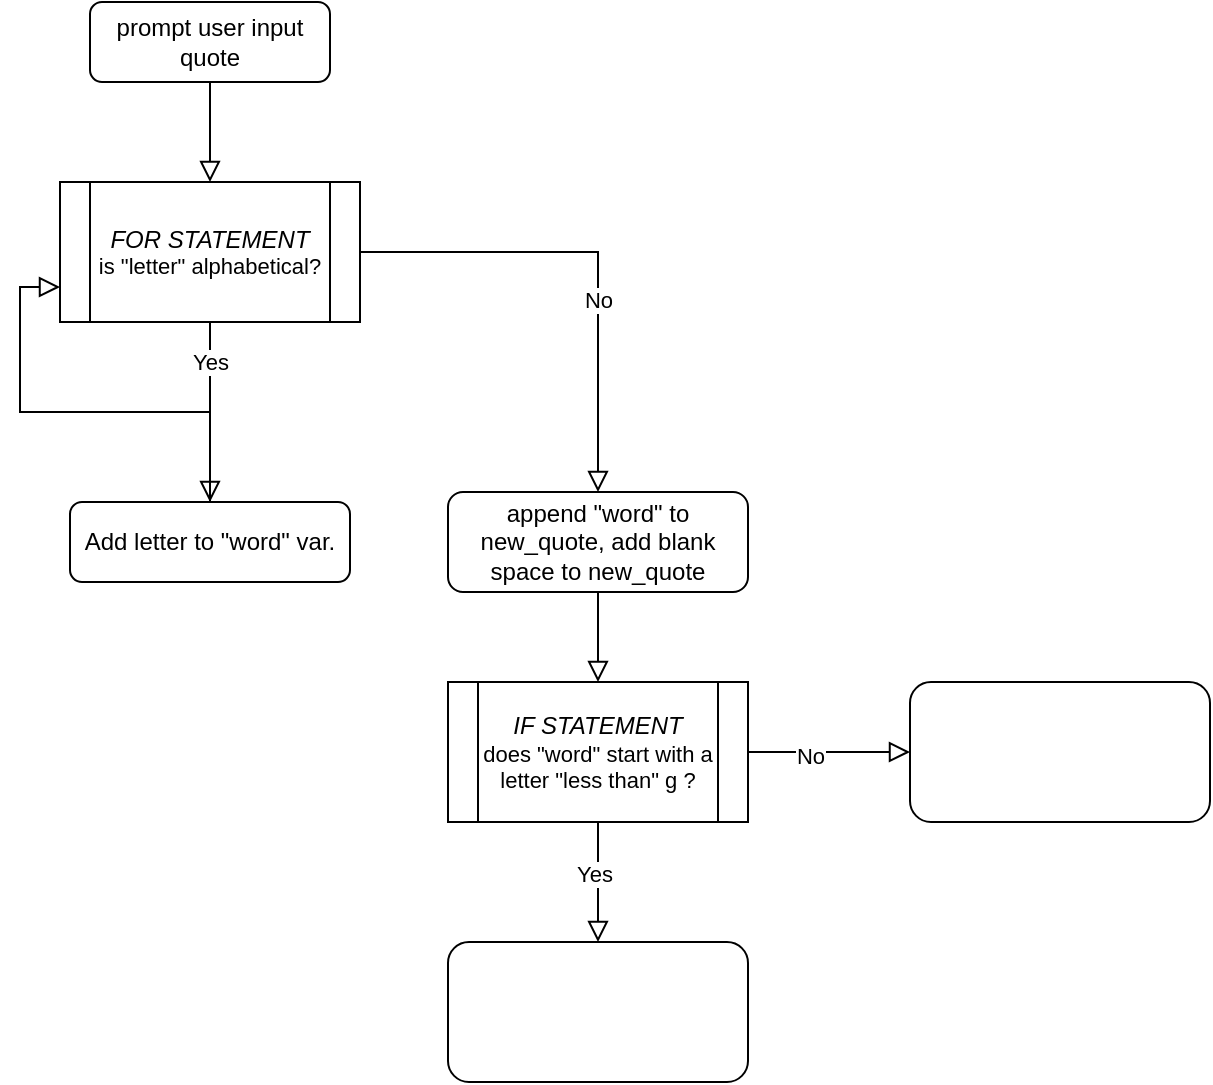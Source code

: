 <mxfile version="22.0.8" type="github">
  <diagram id="C5RBs43oDa-KdzZeNtuy" name="Page-1">
    <mxGraphModel dx="1060" dy="593" grid="1" gridSize="10" guides="1" tooltips="1" connect="1" arrows="1" fold="1" page="1" pageScale="1" pageWidth="1200" pageHeight="1600" math="0" shadow="0">
      <root>
        <mxCell id="WIyWlLk6GJQsqaUBKTNV-0" />
        <mxCell id="WIyWlLk6GJQsqaUBKTNV-1" parent="WIyWlLk6GJQsqaUBKTNV-0" />
        <mxCell id="WIyWlLk6GJQsqaUBKTNV-2" value="" style="rounded=0;html=1;jettySize=auto;orthogonalLoop=1;fontSize=11;endArrow=block;endFill=0;endSize=8;strokeWidth=1;shadow=0;labelBackgroundColor=none;edgeStyle=orthogonalEdgeStyle;" parent="WIyWlLk6GJQsqaUBKTNV-1" source="WIyWlLk6GJQsqaUBKTNV-3" edge="1">
          <mxGeometry relative="1" as="geometry">
            <mxPoint x="220" y="170" as="targetPoint" />
          </mxGeometry>
        </mxCell>
        <mxCell id="WIyWlLk6GJQsqaUBKTNV-3" value="prompt user input quote" style="rounded=1;whiteSpace=wrap;html=1;fontSize=12;glass=0;strokeWidth=1;shadow=0;" parent="WIyWlLk6GJQsqaUBKTNV-1" vertex="1">
          <mxGeometry x="160" y="80" width="120" height="40" as="geometry" />
        </mxCell>
        <mxCell id="-R1r2wUkuj6KXMzW4l6H-2" style="edgeStyle=orthogonalEdgeStyle;shape=connector;rounded=0;orthogonalLoop=1;jettySize=auto;html=1;entryX=0.5;entryY=0;entryDx=0;entryDy=0;shadow=0;labelBackgroundColor=none;strokeColor=default;strokeWidth=1;align=center;verticalAlign=middle;fontFamily=Helvetica;fontSize=11;fontColor=default;endArrow=block;endFill=0;endSize=8;" edge="1" parent="WIyWlLk6GJQsqaUBKTNV-1" source="WIyWlLk6GJQsqaUBKTNV-7" target="-R1r2wUkuj6KXMzW4l6H-1">
          <mxGeometry relative="1" as="geometry" />
        </mxCell>
        <mxCell id="WIyWlLk6GJQsqaUBKTNV-7" value="append &quot;word&quot; to new_quote, add blank space to new_quote" style="rounded=1;whiteSpace=wrap;html=1;fontSize=12;glass=0;strokeWidth=1;shadow=0;" parent="WIyWlLk6GJQsqaUBKTNV-1" vertex="1">
          <mxGeometry x="339" y="325" width="150" height="50" as="geometry" />
        </mxCell>
        <mxCell id="dgXhMzObtDWCTekJk-S2-10" style="edgeStyle=orthogonalEdgeStyle;shape=connector;rounded=0;orthogonalLoop=1;jettySize=auto;html=1;entryX=0;entryY=0.75;entryDx=0;entryDy=0;shadow=0;labelBackgroundColor=none;strokeColor=default;strokeWidth=1;align=center;verticalAlign=middle;fontFamily=Helvetica;fontSize=11;fontColor=default;endArrow=block;endFill=0;endSize=8;" parent="WIyWlLk6GJQsqaUBKTNV-1" source="dgXhMzObtDWCTekJk-S2-0" target="dgXhMzObtDWCTekJk-S2-7" edge="1">
          <mxGeometry relative="1" as="geometry" />
        </mxCell>
        <mxCell id="dgXhMzObtDWCTekJk-S2-0" value="Add letter to &quot;word&quot; var." style="rounded=1;whiteSpace=wrap;html=1;" parent="WIyWlLk6GJQsqaUBKTNV-1" vertex="1">
          <mxGeometry x="150" y="330" width="140" height="40" as="geometry" />
        </mxCell>
        <mxCell id="dgXhMzObtDWCTekJk-S2-8" style="edgeStyle=orthogonalEdgeStyle;shape=connector;rounded=0;orthogonalLoop=1;jettySize=auto;html=1;entryX=0.5;entryY=0;entryDx=0;entryDy=0;shadow=0;labelBackgroundColor=none;strokeColor=default;strokeWidth=1;align=center;verticalAlign=middle;fontFamily=Helvetica;fontSize=11;fontColor=default;endArrow=block;endFill=0;endSize=8;" parent="WIyWlLk6GJQsqaUBKTNV-1" source="dgXhMzObtDWCTekJk-S2-7" target="dgXhMzObtDWCTekJk-S2-0" edge="1">
          <mxGeometry relative="1" as="geometry" />
        </mxCell>
        <mxCell id="dgXhMzObtDWCTekJk-S2-11" value="Yes" style="edgeLabel;html=1;align=center;verticalAlign=middle;resizable=0;points=[];fontSize=11;fontFamily=Helvetica;fontColor=default;" parent="dgXhMzObtDWCTekJk-S2-8" vertex="1" connectable="0">
          <mxGeometry x="-0.156" relative="1" as="geometry">
            <mxPoint y="-18" as="offset" />
          </mxGeometry>
        </mxCell>
        <mxCell id="dgXhMzObtDWCTekJk-S2-9" style="edgeStyle=orthogonalEdgeStyle;shape=connector;rounded=0;orthogonalLoop=1;jettySize=auto;html=1;entryX=0.5;entryY=0;entryDx=0;entryDy=0;shadow=0;labelBackgroundColor=none;strokeColor=default;strokeWidth=1;align=center;verticalAlign=middle;fontFamily=Helvetica;fontSize=11;fontColor=default;endArrow=block;endFill=0;endSize=8;" parent="WIyWlLk6GJQsqaUBKTNV-1" source="dgXhMzObtDWCTekJk-S2-7" target="WIyWlLk6GJQsqaUBKTNV-7" edge="1">
          <mxGeometry relative="1" as="geometry" />
        </mxCell>
        <mxCell id="dgXhMzObtDWCTekJk-S2-12" value="No" style="edgeLabel;html=1;align=center;verticalAlign=middle;resizable=0;points=[];fontSize=11;fontFamily=Helvetica;fontColor=default;" parent="dgXhMzObtDWCTekJk-S2-9" vertex="1" connectable="0">
          <mxGeometry x="0.197" relative="1" as="geometry">
            <mxPoint as="offset" />
          </mxGeometry>
        </mxCell>
        <mxCell id="dgXhMzObtDWCTekJk-S2-7" value="&lt;i style=&quot;border-color: var(--border-color); font-size: 12px;&quot;&gt;FOR STATEMENT&lt;/i&gt;&lt;br style=&quot;border-color: var(--border-color); font-size: 12px;&quot;&gt;is &quot;letter&quot; alphabetical?" style="shape=process;whiteSpace=wrap;html=1;backgroundOutline=1;fontFamily=Helvetica;fontSize=11;fontColor=default;" parent="WIyWlLk6GJQsqaUBKTNV-1" vertex="1">
          <mxGeometry x="145" y="170" width="150" height="70" as="geometry" />
        </mxCell>
        <mxCell id="-R1r2wUkuj6KXMzW4l6H-4" style="edgeStyle=orthogonalEdgeStyle;shape=connector;rounded=0;orthogonalLoop=1;jettySize=auto;html=1;entryX=0.5;entryY=0;entryDx=0;entryDy=0;shadow=0;labelBackgroundColor=none;strokeColor=default;strokeWidth=1;align=center;verticalAlign=middle;fontFamily=Helvetica;fontSize=11;fontColor=default;endArrow=block;endFill=0;endSize=8;" edge="1" parent="WIyWlLk6GJQsqaUBKTNV-1" source="-R1r2wUkuj6KXMzW4l6H-1" target="-R1r2wUkuj6KXMzW4l6H-3">
          <mxGeometry relative="1" as="geometry" />
        </mxCell>
        <mxCell id="-R1r2wUkuj6KXMzW4l6H-5" value="Yes" style="edgeLabel;html=1;align=center;verticalAlign=middle;resizable=0;points=[];fontSize=11;fontFamily=Helvetica;fontColor=default;" vertex="1" connectable="0" parent="-R1r2wUkuj6KXMzW4l6H-4">
          <mxGeometry x="-0.137" y="-2" relative="1" as="geometry">
            <mxPoint as="offset" />
          </mxGeometry>
        </mxCell>
        <mxCell id="-R1r2wUkuj6KXMzW4l6H-8" style="edgeStyle=orthogonalEdgeStyle;shape=connector;rounded=0;orthogonalLoop=1;jettySize=auto;html=1;entryX=0;entryY=0.5;entryDx=0;entryDy=0;shadow=0;labelBackgroundColor=none;strokeColor=default;strokeWidth=1;align=center;verticalAlign=middle;fontFamily=Helvetica;fontSize=11;fontColor=default;endArrow=block;endFill=0;endSize=8;" edge="1" parent="WIyWlLk6GJQsqaUBKTNV-1" source="-R1r2wUkuj6KXMzW4l6H-1" target="-R1r2wUkuj6KXMzW4l6H-6">
          <mxGeometry relative="1" as="geometry" />
        </mxCell>
        <mxCell id="-R1r2wUkuj6KXMzW4l6H-9" value="No" style="edgeLabel;html=1;align=center;verticalAlign=middle;resizable=0;points=[];fontSize=11;fontFamily=Helvetica;fontColor=default;" vertex="1" connectable="0" parent="-R1r2wUkuj6KXMzW4l6H-8">
          <mxGeometry x="-0.235" y="-2" relative="1" as="geometry">
            <mxPoint as="offset" />
          </mxGeometry>
        </mxCell>
        <mxCell id="-R1r2wUkuj6KXMzW4l6H-1" value="&lt;i style=&quot;border-color: var(--border-color); font-size: 12px;&quot;&gt;IF STATEMENT&lt;/i&gt;&lt;br style=&quot;border-color: var(--border-color); font-size: 12px;&quot;&gt;does &quot;word&quot; start with a letter &quot;less than&quot; g ?" style="shape=process;whiteSpace=wrap;html=1;backgroundOutline=1;fontFamily=Helvetica;fontSize=11;fontColor=default;" vertex="1" parent="WIyWlLk6GJQsqaUBKTNV-1">
          <mxGeometry x="339" y="420" width="150" height="70" as="geometry" />
        </mxCell>
        <mxCell id="-R1r2wUkuj6KXMzW4l6H-3" value="" style="rounded=1;whiteSpace=wrap;html=1;fontFamily=Helvetica;fontSize=11;fontColor=default;" vertex="1" parent="WIyWlLk6GJQsqaUBKTNV-1">
          <mxGeometry x="339" y="550" width="150" height="70" as="geometry" />
        </mxCell>
        <mxCell id="-R1r2wUkuj6KXMzW4l6H-6" value="" style="rounded=1;whiteSpace=wrap;html=1;fontFamily=Helvetica;fontSize=11;fontColor=default;" vertex="1" parent="WIyWlLk6GJQsqaUBKTNV-1">
          <mxGeometry x="570" y="420" width="150" height="70" as="geometry" />
        </mxCell>
      </root>
    </mxGraphModel>
  </diagram>
</mxfile>
